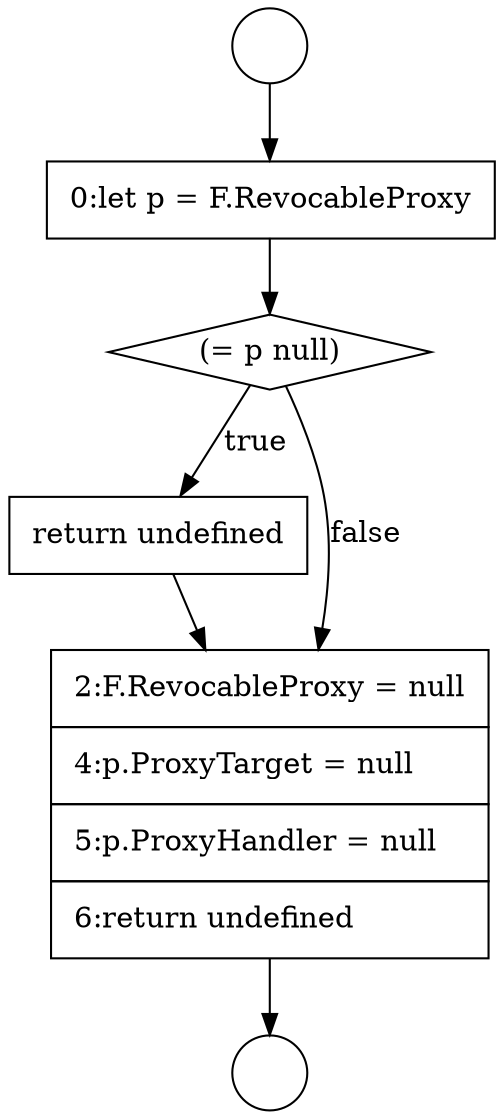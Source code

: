 digraph {
  node16018 [shape=none, margin=0, label=<<font color="black">
    <table border="0" cellborder="1" cellspacing="0" cellpadding="10">
      <tr><td align="left">return undefined</td></tr>
    </table>
  </font>> color="black" fillcolor="white" style=filled]
  node16016 [shape=none, margin=0, label=<<font color="black">
    <table border="0" cellborder="1" cellspacing="0" cellpadding="10">
      <tr><td align="left">0:let p = F.RevocableProxy</td></tr>
    </table>
  </font>> color="black" fillcolor="white" style=filled]
  node16019 [shape=none, margin=0, label=<<font color="black">
    <table border="0" cellborder="1" cellspacing="0" cellpadding="10">
      <tr><td align="left">2:F.RevocableProxy = null</td></tr>
      <tr><td align="left">4:p.ProxyTarget = null</td></tr>
      <tr><td align="left">5:p.ProxyHandler = null</td></tr>
      <tr><td align="left">6:return undefined</td></tr>
    </table>
  </font>> color="black" fillcolor="white" style=filled]
  node16015 [shape=circle label=" " color="black" fillcolor="white" style=filled]
  node16014 [shape=circle label=" " color="black" fillcolor="white" style=filled]
  node16017 [shape=diamond, label=<<font color="black">(= p null)</font>> color="black" fillcolor="white" style=filled]
  node16018 -> node16019 [ color="black"]
  node16016 -> node16017 [ color="black"]
  node16017 -> node16018 [label=<<font color="black">true</font>> color="black"]
  node16017 -> node16019 [label=<<font color="black">false</font>> color="black"]
  node16014 -> node16016 [ color="black"]
  node16019 -> node16015 [ color="black"]
}

